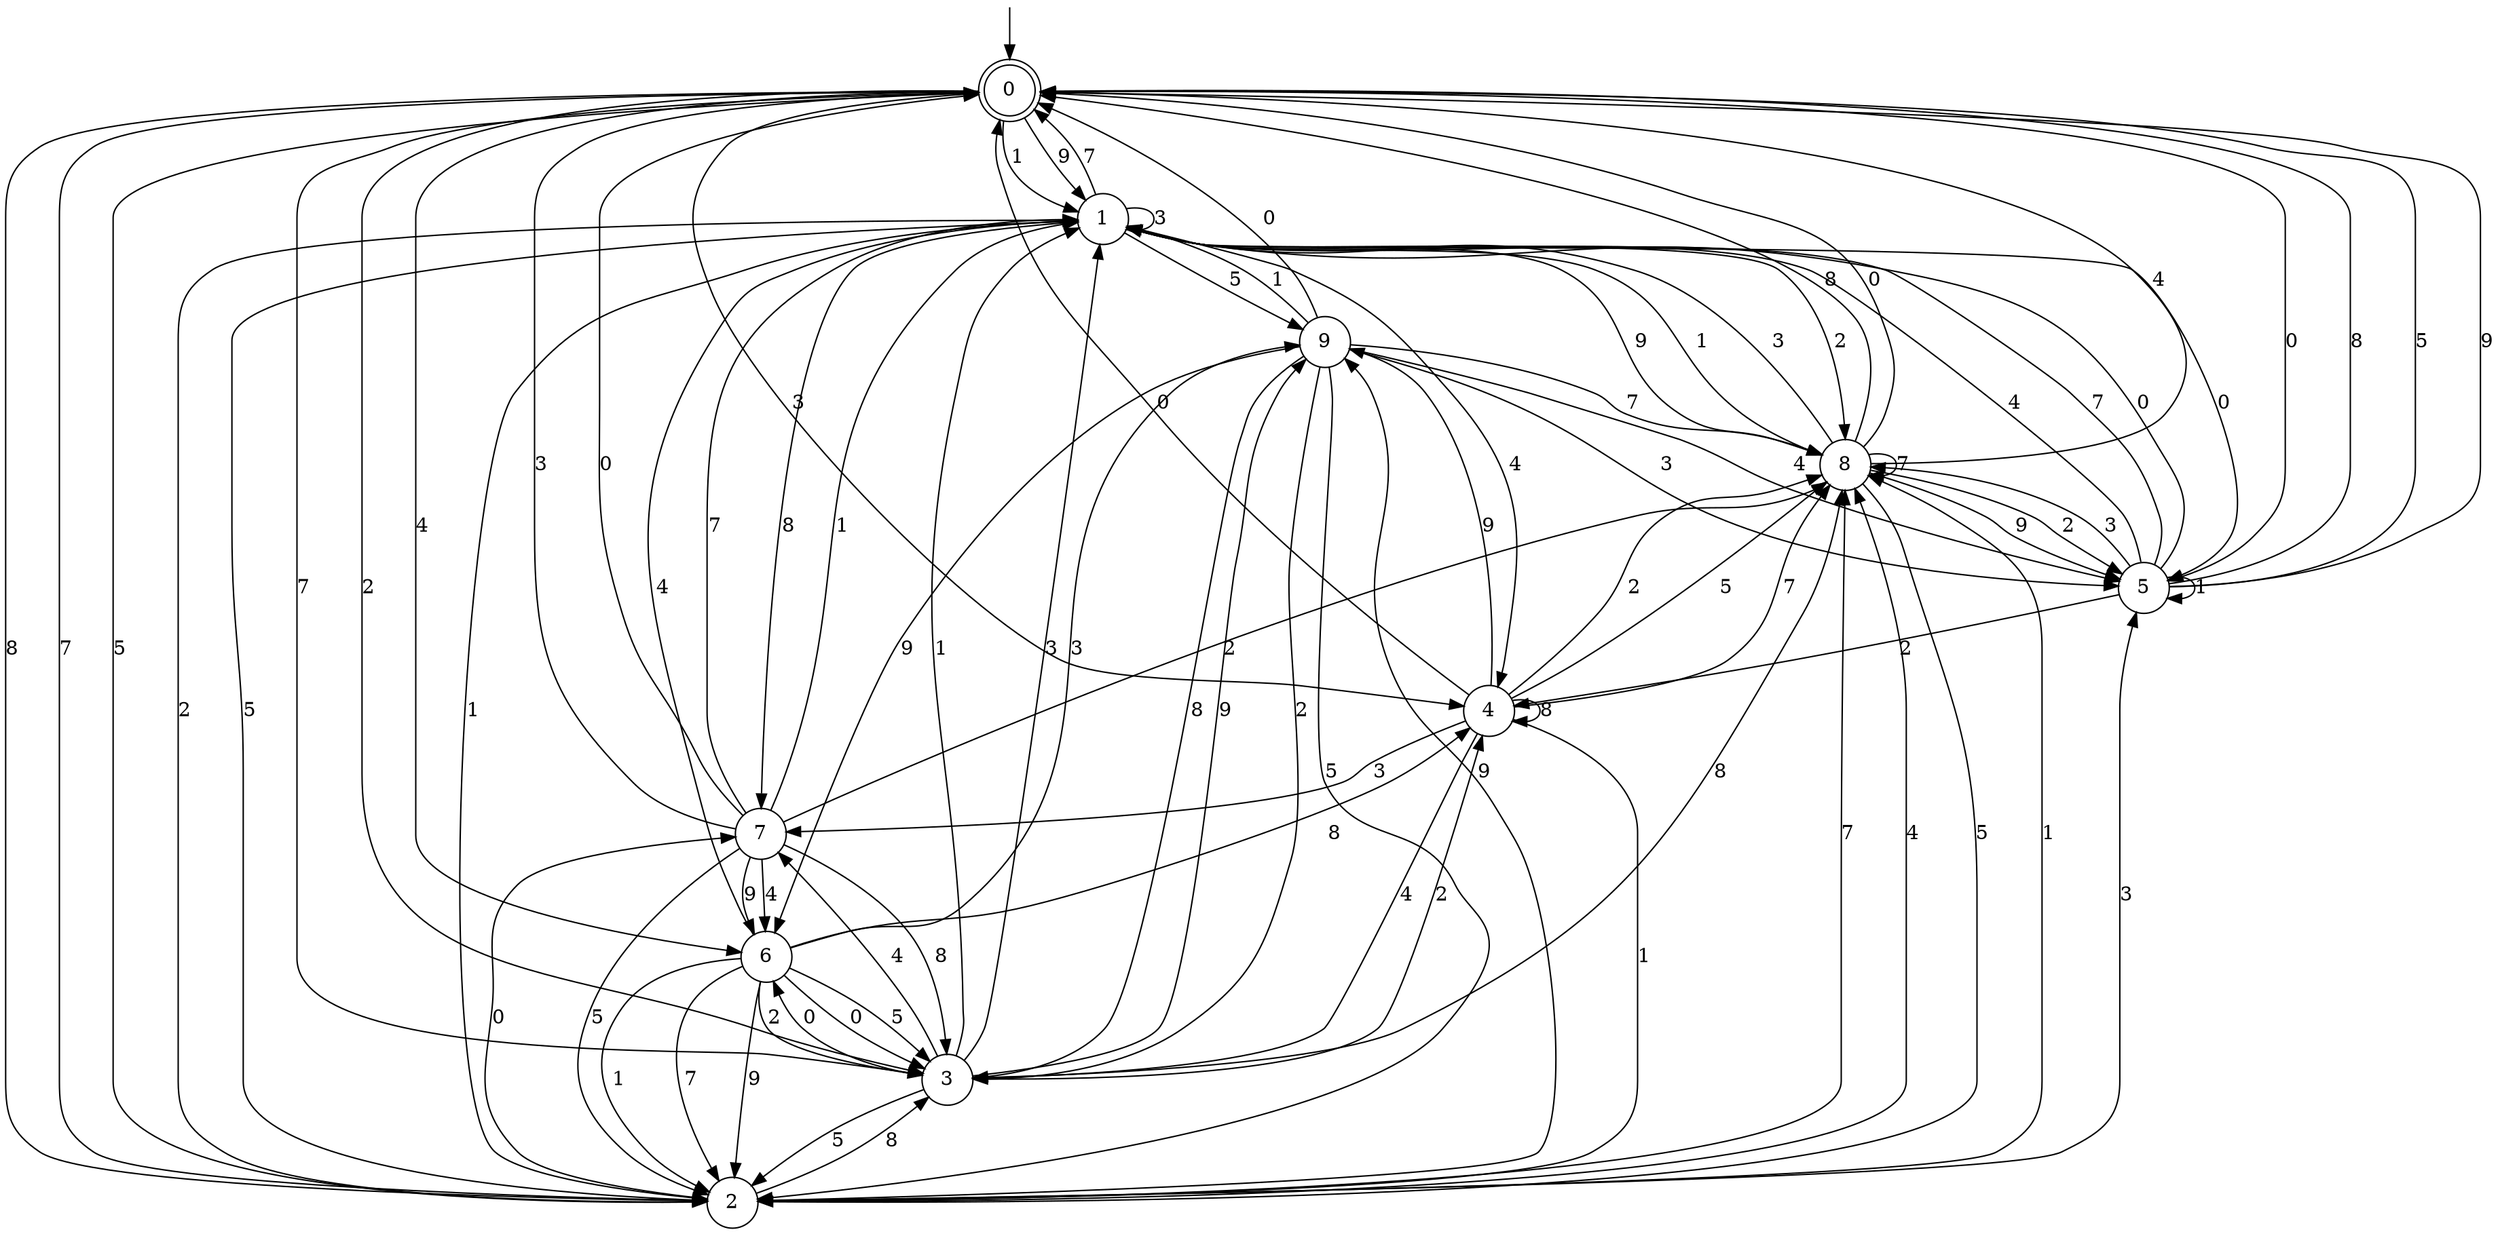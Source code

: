 digraph g {

	s0 [shape="doublecircle" label="0"];
	s1 [shape="circle" label="1"];
	s2 [shape="circle" label="2"];
	s3 [shape="circle" label="3"];
	s4 [shape="circle" label="4"];
	s5 [shape="circle" label="5"];
	s6 [shape="circle" label="6"];
	s7 [shape="circle" label="7"];
	s8 [shape="circle" label="8"];
	s9 [shape="circle" label="9"];
	s0 -> s1 [label="1"];
	s0 -> s2 [label="8"];
	s0 -> s2 [label="7"];
	s0 -> s3 [label="2"];
	s0 -> s4 [label="3"];
	s0 -> s5 [label="0"];
	s0 -> s2 [label="5"];
	s0 -> s6 [label="4"];
	s0 -> s1 [label="9"];
	s1 -> s2 [label="1"];
	s1 -> s7 [label="8"];
	s1 -> s0 [label="7"];
	s1 -> s8 [label="2"];
	s1 -> s1 [label="3"];
	s1 -> s5 [label="0"];
	s1 -> s9 [label="5"];
	s1 -> s4 [label="4"];
	s1 -> s8 [label="9"];
	s2 -> s8 [label="1"];
	s2 -> s3 [label="8"];
	s2 -> s8 [label="7"];
	s2 -> s1 [label="2"];
	s2 -> s5 [label="3"];
	s2 -> s7 [label="0"];
	s2 -> s1 [label="5"];
	s2 -> s8 [label="4"];
	s2 -> s9 [label="9"];
	s3 -> s1 [label="1"];
	s3 -> s8 [label="8"];
	s3 -> s0 [label="7"];
	s3 -> s4 [label="2"];
	s3 -> s1 [label="3"];
	s3 -> s6 [label="0"];
	s3 -> s2 [label="5"];
	s3 -> s7 [label="4"];
	s3 -> s9 [label="9"];
	s4 -> s2 [label="1"];
	s4 -> s4 [label="8"];
	s4 -> s8 [label="7"];
	s4 -> s8 [label="2"];
	s4 -> s7 [label="3"];
	s4 -> s0 [label="0"];
	s4 -> s8 [label="5"];
	s4 -> s3 [label="4"];
	s4 -> s9 [label="9"];
	s5 -> s5 [label="1"];
	s5 -> s0 [label="8"];
	s5 -> s1 [label="7"];
	s5 -> s4 [label="2"];
	s5 -> s8 [label="3"];
	s5 -> s1 [label="0"];
	s5 -> s0 [label="5"];
	s5 -> s1 [label="4"];
	s5 -> s0 [label="9"];
	s6 -> s2 [label="1"];
	s6 -> s4 [label="8"];
	s6 -> s2 [label="7"];
	s6 -> s3 [label="2"];
	s6 -> s9 [label="3"];
	s6 -> s3 [label="0"];
	s6 -> s3 [label="5"];
	s6 -> s1 [label="4"];
	s6 -> s2 [label="9"];
	s7 -> s1 [label="1"];
	s7 -> s3 [label="8"];
	s7 -> s1 [label="7"];
	s7 -> s8 [label="2"];
	s7 -> s0 [label="3"];
	s7 -> s0 [label="0"];
	s7 -> s2 [label="5"];
	s7 -> s6 [label="4"];
	s7 -> s6 [label="9"];
	s8 -> s1 [label="1"];
	s8 -> s0 [label="8"];
	s8 -> s8 [label="7"];
	s8 -> s5 [label="2"];
	s8 -> s1 [label="3"];
	s8 -> s0 [label="0"];
	s8 -> s2 [label="5"];
	s8 -> s0 [label="4"];
	s8 -> s5 [label="9"];
	s9 -> s1 [label="1"];
	s9 -> s3 [label="8"];
	s9 -> s8 [label="7"];
	s9 -> s3 [label="2"];
	s9 -> s5 [label="3"];
	s9 -> s0 [label="0"];
	s9 -> s2 [label="5"];
	s9 -> s5 [label="4"];
	s9 -> s6 [label="9"];

__start0 [label="" shape="none" width="0" height="0"];
__start0 -> s0;

}
